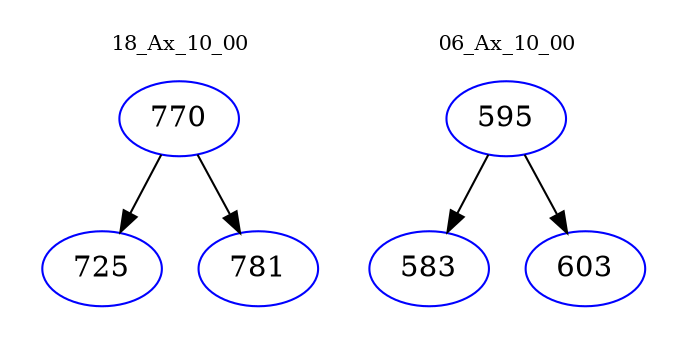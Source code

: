 digraph{
subgraph cluster_0 {
color = white
label = "18_Ax_10_00";
fontsize=10;
T0_770 [label="770", color="blue"]
T0_770 -> T0_725 [color="black"]
T0_725 [label="725", color="blue"]
T0_770 -> T0_781 [color="black"]
T0_781 [label="781", color="blue"]
}
subgraph cluster_1 {
color = white
label = "06_Ax_10_00";
fontsize=10;
T1_595 [label="595", color="blue"]
T1_595 -> T1_583 [color="black"]
T1_583 [label="583", color="blue"]
T1_595 -> T1_603 [color="black"]
T1_603 [label="603", color="blue"]
}
}
